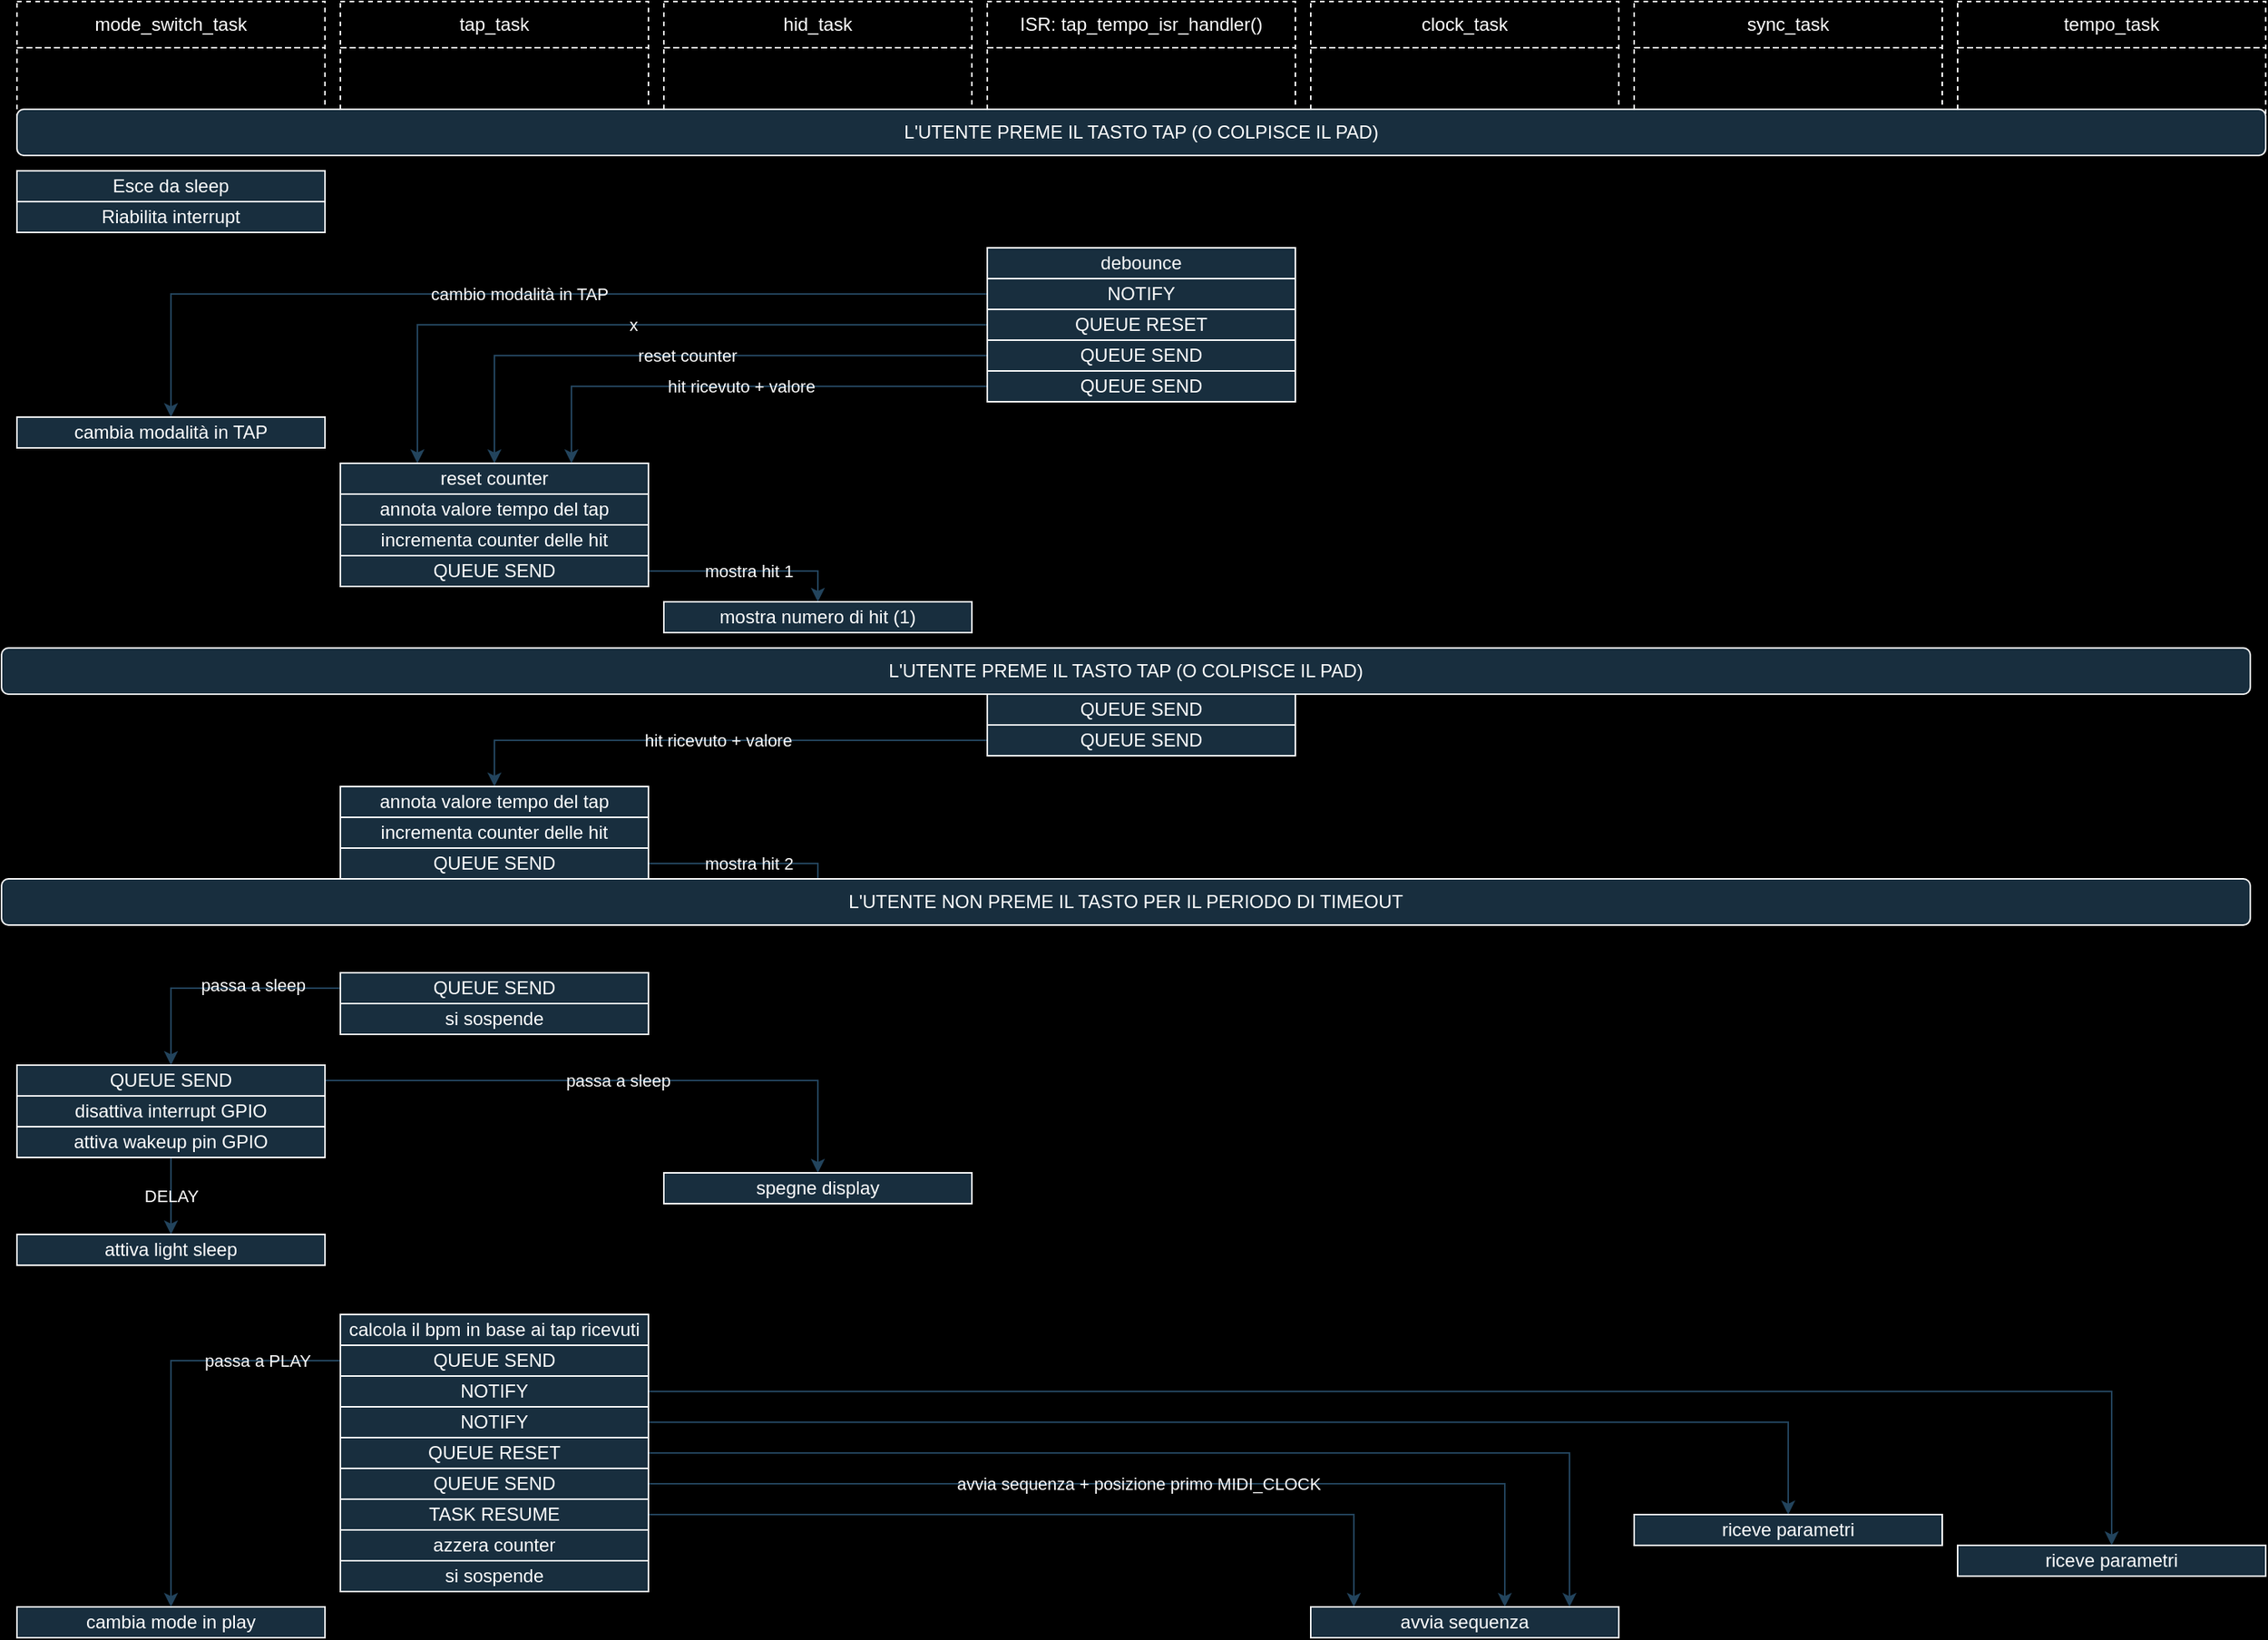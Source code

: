 <mxfile version="21.7.2" type="github">
  <diagram name="Page-1" id="I2XVdzow9aJ7vw_P53Os">
    <mxGraphModel dx="1948" dy="1765" grid="0" gridSize="10" guides="1" tooltips="1" connect="1" arrows="1" fold="1" page="1" pageScale="1" pageWidth="850" pageHeight="1100" background="#000000" math="0" shadow="0">
      <root>
        <mxCell id="0" />
        <mxCell id="1" parent="0" />
        <mxCell id="hhslKCSuNVBVUWtsOX8--3" value="&lt;div&gt;Riabilita interrupt&lt;br&gt;&lt;/div&gt;" style="rounded=0;whiteSpace=wrap;html=1;labelBackgroundColor=none;fillColor=#182E3E;strokeColor=#FFFFFF;fontColor=#FFFFFF;" parent="1" vertex="1">
          <mxGeometry x="-60" y="-100" width="200" height="20" as="geometry" />
        </mxCell>
        <mxCell id="hhslKCSuNVBVUWtsOX8--8" value="cambio modalità in TAP" style="edgeStyle=orthogonalEdgeStyle;rounded=0;orthogonalLoop=1;jettySize=auto;html=1;exitX=0;exitY=0.5;exitDx=0;exitDy=0;entryX=0.5;entryY=0;entryDx=0;entryDy=0;labelBackgroundColor=none;fontColor=#FFFFFF;strokeColor=#23445D;" parent="1" source="PhCDfMqtUbygox0qQyVL-4" target="hhslKCSuNVBVUWtsOX8--7" edge="1">
          <mxGeometry x="-0.001" relative="1" as="geometry">
            <mxPoint as="offset" />
            <mxPoint x="760" y="52.5" as="sourcePoint" />
          </mxGeometry>
        </mxCell>
        <mxCell id="hhslKCSuNVBVUWtsOX8--12" value="x" style="edgeStyle=orthogonalEdgeStyle;rounded=0;orthogonalLoop=1;jettySize=auto;html=1;exitX=0;exitY=0.5;exitDx=0;exitDy=0;entryX=0.25;entryY=0;entryDx=0;entryDy=0;labelBackgroundColor=none;fontColor=#FFFFFF;strokeColor=#23445D;" parent="1" source="PhCDfMqtUbygox0qQyVL-3" target="hhslKCSuNVBVUWtsOX8--5" edge="1">
          <mxGeometry relative="1" as="geometry">
            <mxPoint x="760" y="65" as="sourcePoint" />
          </mxGeometry>
        </mxCell>
        <mxCell id="hhslKCSuNVBVUWtsOX8--13" value="reset counter" style="edgeStyle=orthogonalEdgeStyle;rounded=0;orthogonalLoop=1;jettySize=auto;html=1;exitX=0;exitY=0.5;exitDx=0;exitDy=0;entryX=0.5;entryY=0;entryDx=0;entryDy=0;labelBackgroundColor=none;fontColor=#FFFFFF;strokeColor=#23445D;" parent="1" source="PhCDfMqtUbygox0qQyVL-5" target="hhslKCSuNVBVUWtsOX8--5" edge="1">
          <mxGeometry relative="1" as="geometry">
            <mxPoint x="760" y="77.5" as="sourcePoint" />
          </mxGeometry>
        </mxCell>
        <mxCell id="hhslKCSuNVBVUWtsOX8--17" value="mostra hit 1" style="edgeStyle=orthogonalEdgeStyle;rounded=0;orthogonalLoop=1;jettySize=auto;html=1;exitX=1;exitY=0.5;exitDx=0;exitDy=0;entryX=0.5;entryY=0;entryDx=0;entryDy=0;labelBackgroundColor=none;fontColor=#FFFFFF;strokeColor=#23445D;" parent="1" source="PhCDfMqtUbygox0qQyVL-10" target="hhslKCSuNVBVUWtsOX8--6" edge="1">
          <mxGeometry relative="1" as="geometry" />
        </mxCell>
        <mxCell id="hhslKCSuNVBVUWtsOX8--5" value="reset counter" style="rounded=0;whiteSpace=wrap;html=1;labelBackgroundColor=none;fillColor=#182E3E;strokeColor=#FFFFFF;fontColor=#FFFFFF;" parent="1" vertex="1">
          <mxGeometry x="150" y="70" width="200" height="20" as="geometry" />
        </mxCell>
        <mxCell id="hhslKCSuNVBVUWtsOX8--6" value="mostra numero di hit (1)" style="rounded=0;whiteSpace=wrap;html=1;labelBackgroundColor=none;fillColor=#182E3E;strokeColor=#FFFFFF;fontColor=#FFFFFF;" parent="1" vertex="1">
          <mxGeometry x="360" y="160" width="200" height="20" as="geometry" />
        </mxCell>
        <mxCell id="hhslKCSuNVBVUWtsOX8--7" value="cambia modalità in TAP" style="rounded=0;whiteSpace=wrap;html=1;labelBackgroundColor=none;fillColor=#182E3E;strokeColor=#FFFFFF;fontColor=#FFFFFF;" parent="1" vertex="1">
          <mxGeometry x="-60" y="40" width="200" height="20" as="geometry" />
        </mxCell>
        <mxCell id="hhslKCSuNVBVUWtsOX8--21" value="debounce" style="rounded=0;whiteSpace=wrap;html=1;labelBackgroundColor=none;fillColor=#182E3E;strokeColor=#FFFFFF;fontColor=#FFFFFF;" parent="1" vertex="1">
          <mxGeometry x="570" y="200" width="200" height="20" as="geometry" />
        </mxCell>
        <mxCell id="hhslKCSuNVBVUWtsOX8--22" value="mostra hit 2" style="edgeStyle=orthogonalEdgeStyle;rounded=0;orthogonalLoop=1;jettySize=auto;html=1;exitX=1;exitY=0.5;exitDx=0;exitDy=0;entryX=0.5;entryY=0;entryDx=0;entryDy=0;labelBackgroundColor=none;fontColor=#FFFFFF;strokeColor=#23445D;" parent="1" source="PhCDfMqtUbygox0qQyVL-16" target="hhslKCSuNVBVUWtsOX8--24" edge="1">
          <mxGeometry relative="1" as="geometry" />
        </mxCell>
        <mxCell id="hhslKCSuNVBVUWtsOX8--24" value="mostra numero di hit (2)" style="rounded=0;whiteSpace=wrap;html=1;labelBackgroundColor=none;fillColor=#182E3E;strokeColor=#FFFFFF;fontColor=#FFFFFF;" parent="1" vertex="1">
          <mxGeometry x="360" y="350" width="200" height="20" as="geometry" />
        </mxCell>
        <mxCell id="hhslKCSuNVBVUWtsOX8--28" style="edgeStyle=orthogonalEdgeStyle;rounded=0;orthogonalLoop=1;jettySize=auto;html=1;exitX=0;exitY=0.5;exitDx=0;exitDy=0;entryX=0.5;entryY=0;entryDx=0;entryDy=0;labelBackgroundColor=none;fontColor=#FFFFFF;strokeColor=#23445D;" parent="1" target="hhslKCSuNVBVUWtsOX8--27" edge="1" source="PhCDfMqtUbygox0qQyVL-20">
          <mxGeometry relative="1" as="geometry">
            <mxPoint x="140" y="411" as="sourcePoint" />
          </mxGeometry>
        </mxCell>
        <mxCell id="KNY3QH7jCXh7m2xdBfdu-1" value="passa a sleep" style="edgeLabel;html=1;align=center;verticalAlign=middle;resizable=0;points=[];labelBackgroundColor=none;fontColor=#FFFFFF;" parent="hhslKCSuNVBVUWtsOX8--28" vertex="1" connectable="0">
          <mxGeometry x="-0.28" y="-2" relative="1" as="geometry">
            <mxPoint as="offset" />
          </mxGeometry>
        </mxCell>
        <mxCell id="hhslKCSuNVBVUWtsOX8--26" value="si sospende" style="rounded=0;whiteSpace=wrap;html=1;labelBackgroundColor=none;fillColor=#182E3E;strokeColor=#FFFFFF;fontColor=#FFFFFF;" parent="1" vertex="1">
          <mxGeometry x="150" y="421" width="200" height="20" as="geometry" />
        </mxCell>
        <mxCell id="hhslKCSuNVBVUWtsOX8--32" value="passa a sleep" style="edgeStyle=orthogonalEdgeStyle;rounded=0;orthogonalLoop=1;jettySize=auto;html=1;exitX=1;exitY=0.5;exitDx=0;exitDy=0;entryX=0.5;entryY=0;entryDx=0;entryDy=0;labelBackgroundColor=none;fontColor=#FFFFFF;strokeColor=#23445D;" parent="1" source="hhslKCSuNVBVUWtsOX8--27" target="hhslKCSuNVBVUWtsOX8--29" edge="1">
          <mxGeometry relative="1" as="geometry" />
        </mxCell>
        <mxCell id="hhslKCSuNVBVUWtsOX8--27" value="QUEUE SEND" style="rounded=0;whiteSpace=wrap;html=1;labelBackgroundColor=none;fillColor=#182E3E;strokeColor=#FFFFFF;fontColor=#FFFFFF;" parent="1" vertex="1">
          <mxGeometry x="-60" y="461" width="200" height="20" as="geometry" />
        </mxCell>
        <mxCell id="hhslKCSuNVBVUWtsOX8--29" value="spegne display" style="rounded=0;whiteSpace=wrap;html=1;labelBackgroundColor=none;fillColor=#182E3E;strokeColor=#FFFFFF;fontColor=#FFFFFF;" parent="1" vertex="1">
          <mxGeometry x="360" y="531" width="200" height="20" as="geometry" />
        </mxCell>
        <mxCell id="KNY3QH7jCXh7m2xdBfdu-22" style="edgeStyle=orthogonalEdgeStyle;rounded=0;orthogonalLoop=1;jettySize=auto;html=1;exitX=1;exitY=0.5;exitDx=0;exitDy=0;entryX=0.14;entryY=0;entryDx=0;entryDy=0;entryPerimeter=0;labelBackgroundColor=none;fontColor=#FFFFFF;strokeColor=#23445D;" parent="1" source="hhslKCSuNVBVUWtsOX8--35" target="hhslKCSuNVBVUWtsOX8--40" edge="1">
          <mxGeometry relative="1" as="geometry" />
        </mxCell>
        <mxCell id="hhslKCSuNVBVUWtsOX8--35" value="TASK RESUME" style="rounded=0;whiteSpace=wrap;html=1;labelBackgroundColor=none;fillColor=#182E3E;strokeColor=#FFFFFF;fontColor=#FFFFFF;" parent="1" vertex="1">
          <mxGeometry x="150" y="743" width="200" height="20" as="geometry" />
        </mxCell>
        <mxCell id="hhslKCSuNVBVUWtsOX8--38" value="cambia mode in play" style="rounded=0;whiteSpace=wrap;html=1;labelBackgroundColor=none;fillColor=#182E3E;strokeColor=#FFFFFF;fontColor=#FFFFFF;" parent="1" vertex="1">
          <mxGeometry x="-60" y="813" width="200" height="20" as="geometry" />
        </mxCell>
        <mxCell id="hhslKCSuNVBVUWtsOX8--40" value="avvia sequenza" style="rounded=0;whiteSpace=wrap;html=1;points=[[0,0,0,0,0],[0,0.25,0,0,0],[0,0.5,0,0,0],[0,0.75,0,0,0],[0,1,0,0,0],[0.14,0,0,0,0],[0.25,1,0,0,0],[0.38,0,0,0,0],[0.5,1,0,0,0],[0.63,0,0,0,0],[0.75,1,0,0,0],[0.84,0,0,0,0],[1,0,0,0,0],[1,0.25,0,0,0],[1,0.5,0,0,0],[1,0.75,0,0,0],[1,1,0,0,0]];labelBackgroundColor=none;fillColor=#182E3E;strokeColor=#FFFFFF;fontColor=#FFFFFF;" parent="1" vertex="1">
          <mxGeometry x="780" y="813" width="200" height="20" as="geometry" />
        </mxCell>
        <mxCell id="hhslKCSuNVBVUWtsOX8--44" value="riceve parametri" style="rounded=0;whiteSpace=wrap;html=1;labelBackgroundColor=none;fillColor=#182E3E;strokeColor=#FFFFFF;fontColor=#FFFFFF;" parent="1" vertex="1">
          <mxGeometry x="990" y="753" width="200" height="20" as="geometry" />
        </mxCell>
        <mxCell id="hhslKCSuNVBVUWtsOX8--45" value="riceve parametri" style="rounded=0;whiteSpace=wrap;html=1;labelBackgroundColor=none;fillColor=#182E3E;strokeColor=#FFFFFF;fontColor=#FFFFFF;" parent="1" vertex="1">
          <mxGeometry x="1200" y="773" width="200" height="20" as="geometry" />
        </mxCell>
        <mxCell id="PhCDfMqtUbygox0qQyVL-2" value="debounce" style="rounded=0;whiteSpace=wrap;html=1;labelBackgroundColor=none;fillColor=#182E3E;strokeColor=#FFFFFF;fontColor=#FFFFFF;" parent="1" vertex="1">
          <mxGeometry x="570" y="-70" width="200" height="20" as="geometry" />
        </mxCell>
        <mxCell id="PhCDfMqtUbygox0qQyVL-3" value="QUEUE RESET" style="rounded=0;whiteSpace=wrap;html=1;labelBackgroundColor=none;fillColor=#182E3E;strokeColor=#FFFFFF;fontColor=#FFFFFF;" parent="1" vertex="1">
          <mxGeometry x="570" y="-30" width="200" height="20" as="geometry" />
        </mxCell>
        <mxCell id="PhCDfMqtUbygox0qQyVL-4" value="NOTIFY" style="rounded=0;whiteSpace=wrap;html=1;labelBackgroundColor=none;fillColor=#182E3E;strokeColor=#FFFFFF;fontColor=#FFFFFF;" parent="1" vertex="1">
          <mxGeometry x="570" y="-50" width="200" height="20" as="geometry" />
        </mxCell>
        <mxCell id="PhCDfMqtUbygox0qQyVL-5" value="QUEUE SEND" style="rounded=0;whiteSpace=wrap;html=1;labelBackgroundColor=none;fillColor=#182E3E;strokeColor=#FFFFFF;fontColor=#FFFFFF;" parent="1" vertex="1">
          <mxGeometry x="570" y="-10" width="200" height="20" as="geometry" />
        </mxCell>
        <mxCell id="PhCDfMqtUbygox0qQyVL-7" value="hit ricevuto + valore" style="edgeStyle=orthogonalEdgeStyle;rounded=0;orthogonalLoop=1;jettySize=auto;html=1;exitX=0;exitY=0.5;exitDx=0;exitDy=0;entryX=0.75;entryY=0;entryDx=0;entryDy=0;labelBackgroundColor=none;fontColor=#FFFFFF;strokeColor=#23445D;" parent="1" source="PhCDfMqtUbygox0qQyVL-6" target="hhslKCSuNVBVUWtsOX8--5" edge="1">
          <mxGeometry relative="1" as="geometry" />
        </mxCell>
        <mxCell id="PhCDfMqtUbygox0qQyVL-6" value="QUEUE SEND" style="rounded=0;whiteSpace=wrap;html=1;labelBackgroundColor=none;fillColor=#182E3E;strokeColor=#FFFFFF;fontColor=#FFFFFF;" parent="1" vertex="1">
          <mxGeometry x="570" y="10" width="200" height="20" as="geometry" />
        </mxCell>
        <mxCell id="PhCDfMqtUbygox0qQyVL-8" value="annota valore tempo del tap" style="rounded=0;whiteSpace=wrap;html=1;labelBackgroundColor=none;fillColor=#182E3E;strokeColor=#FFFFFF;fontColor=#FFFFFF;" parent="1" vertex="1">
          <mxGeometry x="150" y="90" width="200" height="20" as="geometry" />
        </mxCell>
        <mxCell id="PhCDfMqtUbygox0qQyVL-9" value="incrementa counter delle hit" style="rounded=0;whiteSpace=wrap;html=1;labelBackgroundColor=none;fillColor=#182E3E;strokeColor=#FFFFFF;fontColor=#FFFFFF;" parent="1" vertex="1">
          <mxGeometry x="150" y="110" width="200" height="20" as="geometry" />
        </mxCell>
        <mxCell id="PhCDfMqtUbygox0qQyVL-10" value="QUEUE SEND" style="rounded=0;whiteSpace=wrap;html=1;labelBackgroundColor=none;fillColor=#182E3E;strokeColor=#FFFFFF;fontColor=#FFFFFF;" parent="1" vertex="1">
          <mxGeometry x="150" y="130" width="200" height="20" as="geometry" />
        </mxCell>
        <mxCell id="PhCDfMqtUbygox0qQyVL-12" value="QUEUE SEND" style="rounded=0;whiteSpace=wrap;html=1;labelBackgroundColor=none;fillColor=#182E3E;strokeColor=#FFFFFF;fontColor=#FFFFFF;" parent="1" vertex="1">
          <mxGeometry x="570" y="220" width="200" height="20" as="geometry" />
        </mxCell>
        <mxCell id="PhCDfMqtUbygox0qQyVL-30" value="hit ricevuto + valore" style="edgeStyle=orthogonalEdgeStyle;rounded=0;orthogonalLoop=1;jettySize=auto;html=1;exitX=0;exitY=0.5;exitDx=0;exitDy=0;entryX=0.5;entryY=0;entryDx=0;entryDy=0;labelBackgroundColor=none;fontColor=#FFFFFF;strokeColor=#23445D;" parent="1" source="PhCDfMqtUbygox0qQyVL-13" target="PhCDfMqtUbygox0qQyVL-14" edge="1">
          <mxGeometry relative="1" as="geometry" />
        </mxCell>
        <mxCell id="PhCDfMqtUbygox0qQyVL-13" value="QUEUE SEND" style="rounded=0;whiteSpace=wrap;html=1;labelBackgroundColor=none;fillColor=#182E3E;strokeColor=#FFFFFF;fontColor=#FFFFFF;" parent="1" vertex="1">
          <mxGeometry x="570" y="240" width="200" height="20" as="geometry" />
        </mxCell>
        <mxCell id="PhCDfMqtUbygox0qQyVL-14" value="annota valore tempo del tap" style="rounded=0;whiteSpace=wrap;html=1;labelBackgroundColor=none;fillColor=#182E3E;strokeColor=#FFFFFF;fontColor=#FFFFFF;" parent="1" vertex="1">
          <mxGeometry x="150" y="280" width="200" height="20" as="geometry" />
        </mxCell>
        <mxCell id="PhCDfMqtUbygox0qQyVL-15" value="incrementa counter delle hit" style="rounded=0;whiteSpace=wrap;html=1;labelBackgroundColor=none;fillColor=#182E3E;strokeColor=#FFFFFF;fontColor=#FFFFFF;" parent="1" vertex="1">
          <mxGeometry x="150" y="300" width="200" height="20" as="geometry" />
        </mxCell>
        <mxCell id="PhCDfMqtUbygox0qQyVL-16" value="QUEUE SEND" style="rounded=0;whiteSpace=wrap;html=1;labelBackgroundColor=none;fillColor=#182E3E;strokeColor=#FFFFFF;fontColor=#FFFFFF;" parent="1" vertex="1">
          <mxGeometry x="150" y="320" width="200" height="20" as="geometry" />
        </mxCell>
        <mxCell id="PhCDfMqtUbygox0qQyVL-17" value="&lt;div&gt;Esce da sleep&lt;/div&gt;" style="rounded=0;whiteSpace=wrap;html=1;labelBackgroundColor=none;fillColor=#182E3E;strokeColor=#FFFFFF;fontColor=#FFFFFF;" parent="1" vertex="1">
          <mxGeometry x="-60" y="-120" width="200" height="20" as="geometry" />
        </mxCell>
        <mxCell id="PhCDfMqtUbygox0qQyVL-20" value="QUEUE SEND" style="rounded=0;whiteSpace=wrap;html=1;labelBackgroundColor=none;fillColor=#182E3E;strokeColor=#FFFFFF;fontColor=#FFFFFF;" parent="1" vertex="1">
          <mxGeometry x="150" y="401" width="200" height="20" as="geometry" />
        </mxCell>
        <mxCell id="PhCDfMqtUbygox0qQyVL-22" value="disattiva interrupt GPIO" style="rounded=0;whiteSpace=wrap;html=1;labelBackgroundColor=none;fillColor=#182E3E;strokeColor=#FFFFFF;fontColor=#FFFFFF;" parent="1" vertex="1">
          <mxGeometry x="-60" y="481" width="200" height="20" as="geometry" />
        </mxCell>
        <mxCell id="KNY3QH7jCXh7m2xdBfdu-5" value="DELAY" style="edgeStyle=orthogonalEdgeStyle;rounded=0;orthogonalLoop=1;jettySize=auto;html=1;exitX=0.5;exitY=1;exitDx=0;exitDy=0;labelBackgroundColor=none;fontColor=#FFFFFF;strokeColor=#23445D;" parent="1" source="KNY3QH7jCXh7m2xdBfdu-2" target="KNY3QH7jCXh7m2xdBfdu-3" edge="1">
          <mxGeometry relative="1" as="geometry" />
        </mxCell>
        <mxCell id="KNY3QH7jCXh7m2xdBfdu-2" value="attiva wakeup pin GPIO" style="rounded=0;whiteSpace=wrap;html=1;labelBackgroundColor=none;fillColor=#182E3E;strokeColor=#FFFFFF;fontColor=#FFFFFF;" parent="1" vertex="1">
          <mxGeometry x="-60" y="501" width="200" height="20" as="geometry" />
        </mxCell>
        <mxCell id="KNY3QH7jCXh7m2xdBfdu-3" value="attiva light sleep" style="rounded=0;whiteSpace=wrap;html=1;labelBackgroundColor=none;fillColor=#182E3E;strokeColor=#FFFFFF;fontColor=#FFFFFF;" parent="1" vertex="1">
          <mxGeometry x="-60" y="571" width="200" height="20" as="geometry" />
        </mxCell>
        <mxCell id="KNY3QH7jCXh7m2xdBfdu-6" value="calcola il bpm in base ai tap ricevuti" style="rounded=0;whiteSpace=wrap;html=1;labelBackgroundColor=none;fillColor=#182E3E;strokeColor=#FFFFFF;fontColor=#FFFFFF;" parent="1" vertex="1">
          <mxGeometry x="150" y="623" width="200" height="20" as="geometry" />
        </mxCell>
        <mxCell id="KNY3QH7jCXh7m2xdBfdu-8" value="passa a PLAY" style="edgeStyle=orthogonalEdgeStyle;rounded=0;orthogonalLoop=1;jettySize=auto;html=1;exitX=0;exitY=0.5;exitDx=0;exitDy=0;labelBackgroundColor=none;fontColor=#FFFFFF;strokeColor=#23445D;" parent="1" target="hhslKCSuNVBVUWtsOX8--38" edge="1" source="KNY3QH7jCXh7m2xdBfdu-7">
          <mxGeometry x="-0.6" relative="1" as="geometry">
            <mxPoint x="140" y="653" as="sourcePoint" />
            <mxPoint as="offset" />
          </mxGeometry>
        </mxCell>
        <mxCell id="KNY3QH7jCXh7m2xdBfdu-7" value="QUEUE SEND" style="rounded=0;whiteSpace=wrap;html=1;labelBackgroundColor=none;fillColor=#182E3E;strokeColor=#FFFFFF;fontColor=#FFFFFF;" parent="1" vertex="1">
          <mxGeometry x="150" y="643" width="200" height="20" as="geometry" />
        </mxCell>
        <mxCell id="KNY3QH7jCXh7m2xdBfdu-25" style="edgeStyle=orthogonalEdgeStyle;rounded=0;orthogonalLoop=1;jettySize=auto;html=1;exitX=1;exitY=0.5;exitDx=0;exitDy=0;entryX=0.5;entryY=0;entryDx=0;entryDy=0;labelBackgroundColor=none;fontColor=#FFFFFF;strokeColor=#23445D;" parent="1" source="KNY3QH7jCXh7m2xdBfdu-10" target="hhslKCSuNVBVUWtsOX8--45" edge="1">
          <mxGeometry relative="1" as="geometry" />
        </mxCell>
        <mxCell id="KNY3QH7jCXh7m2xdBfdu-10" value="NOTIFY" style="rounded=0;whiteSpace=wrap;html=1;labelBackgroundColor=none;fillColor=#182E3E;strokeColor=#FFFFFF;fontColor=#FFFFFF;" parent="1" vertex="1">
          <mxGeometry x="150" y="663" width="200" height="20" as="geometry" />
        </mxCell>
        <mxCell id="KNY3QH7jCXh7m2xdBfdu-24" style="edgeStyle=orthogonalEdgeStyle;rounded=0;orthogonalLoop=1;jettySize=auto;html=1;exitX=1;exitY=0.5;exitDx=0;exitDy=0;entryX=0.5;entryY=0;entryDx=0;entryDy=0;labelBackgroundColor=none;fontColor=#FFFFFF;strokeColor=#23445D;" parent="1" source="KNY3QH7jCXh7m2xdBfdu-11" target="hhslKCSuNVBVUWtsOX8--44" edge="1">
          <mxGeometry relative="1" as="geometry" />
        </mxCell>
        <mxCell id="KNY3QH7jCXh7m2xdBfdu-11" value="NOTIFY" style="rounded=0;whiteSpace=wrap;html=1;labelBackgroundColor=none;fillColor=#182E3E;strokeColor=#FFFFFF;fontColor=#FFFFFF;" parent="1" vertex="1">
          <mxGeometry x="150" y="683" width="200" height="20" as="geometry" />
        </mxCell>
        <mxCell id="KNY3QH7jCXh7m2xdBfdu-16" style="edgeStyle=orthogonalEdgeStyle;rounded=0;orthogonalLoop=1;jettySize=auto;html=1;exitX=1;exitY=0.5;exitDx=0;exitDy=0;entryX=0.84;entryY=0;entryDx=0;entryDy=0;entryPerimeter=0;labelBackgroundColor=none;fontColor=#FFFFFF;strokeColor=#23445D;" parent="1" source="KNY3QH7jCXh7m2xdBfdu-12" target="hhslKCSuNVBVUWtsOX8--40" edge="1">
          <mxGeometry relative="1" as="geometry" />
        </mxCell>
        <mxCell id="KNY3QH7jCXh7m2xdBfdu-12" value="QUEUE RESET" style="rounded=0;whiteSpace=wrap;html=1;labelBackgroundColor=none;fillColor=#182E3E;strokeColor=#FFFFFF;fontColor=#FFFFFF;" parent="1" vertex="1">
          <mxGeometry x="150" y="703" width="200" height="20" as="geometry" />
        </mxCell>
        <mxCell id="KNY3QH7jCXh7m2xdBfdu-17" value="avvia sequenza + posizione primo MIDI_CLOCK" style="edgeStyle=orthogonalEdgeStyle;rounded=0;orthogonalLoop=1;jettySize=auto;html=1;exitX=1;exitY=0.5;exitDx=0;exitDy=0;entryX=0.63;entryY=0;entryDx=0;entryDy=0;entryPerimeter=0;labelBackgroundColor=none;fontColor=#FFFFFF;strokeColor=#23445D;" parent="1" source="KNY3QH7jCXh7m2xdBfdu-13" target="hhslKCSuNVBVUWtsOX8--40" edge="1">
          <mxGeometry relative="1" as="geometry" />
        </mxCell>
        <mxCell id="KNY3QH7jCXh7m2xdBfdu-13" value="QUEUE SEND" style="rounded=0;whiteSpace=wrap;html=1;labelBackgroundColor=none;fillColor=#182E3E;strokeColor=#FFFFFF;fontColor=#FFFFFF;" parent="1" vertex="1">
          <mxGeometry x="150" y="723" width="200" height="20" as="geometry" />
        </mxCell>
        <mxCell id="KNY3QH7jCXh7m2xdBfdu-20" value="si sospende" style="rounded=0;whiteSpace=wrap;html=1;labelBackgroundColor=none;fillColor=#182E3E;strokeColor=#FFFFFF;fontColor=#FFFFFF;" parent="1" vertex="1">
          <mxGeometry x="150" y="783" width="200" height="20" as="geometry" />
        </mxCell>
        <mxCell id="KNY3QH7jCXh7m2xdBfdu-23" value="azzera counter" style="rounded=0;whiteSpace=wrap;html=1;labelBackgroundColor=none;fillColor=#182E3E;strokeColor=#FFFFFF;fontColor=#FFFFFF;" parent="1" vertex="1">
          <mxGeometry x="150" y="763" width="200" height="20" as="geometry" />
        </mxCell>
        <mxCell id="KNY3QH7jCXh7m2xdBfdu-34" value="mode_switch_task" style="rounded=0;whiteSpace=wrap;html=1;labelBackgroundColor=none;fillColor=none;strokeColor=#FFFFFF;fontColor=#FFFFFF;dashed=1;" parent="1" vertex="1">
          <mxGeometry x="-60" y="-230" width="200" height="30" as="geometry" />
        </mxCell>
        <mxCell id="KNY3QH7jCXh7m2xdBfdu-37" value="tap_task" style="rounded=0;whiteSpace=wrap;html=1;labelBackgroundColor=none;fillColor=none;strokeColor=#FFFFFF;fontColor=#FFFFFF;dashed=1;" parent="1" vertex="1">
          <mxGeometry x="150" y="-230" width="200" height="30" as="geometry" />
        </mxCell>
        <mxCell id="KNY3QH7jCXh7m2xdBfdu-38" value="" style="rounded=0;whiteSpace=wrap;html=1;labelBackgroundColor=none;fillColor=none;strokeColor=#FFFFFF;fontColor=#FFFFFF;dashed=1;" parent="1" vertex="1">
          <mxGeometry x="360" y="-200" width="200" height="60" as="geometry" />
        </mxCell>
        <mxCell id="KNY3QH7jCXh7m2xdBfdu-39" value="hid_task" style="rounded=0;whiteSpace=wrap;html=1;labelBackgroundColor=none;fillColor=none;strokeColor=#FFFFFF;fontColor=#FFFFFF;dashed=1;" parent="1" vertex="1">
          <mxGeometry x="360" y="-230" width="200" height="30" as="geometry" />
        </mxCell>
        <mxCell id="KNY3QH7jCXh7m2xdBfdu-40" value="ISR: tap_tempo_isr_handler()" style="rounded=0;whiteSpace=wrap;html=1;labelBackgroundColor=none;fillColor=none;strokeColor=#FFFFFF;fontColor=#FFFFFF;dashed=1;" parent="1" vertex="1">
          <mxGeometry x="570" y="-230" width="200" height="30" as="geometry" />
        </mxCell>
        <mxCell id="KNY3QH7jCXh7m2xdBfdu-41" value="" style="rounded=0;whiteSpace=wrap;html=1;labelBackgroundColor=none;fillColor=none;strokeColor=#FFFFFF;fontColor=#FFFFFF;dashed=1;" parent="1" vertex="1">
          <mxGeometry x="150" y="-200" width="200" height="60" as="geometry" />
        </mxCell>
        <mxCell id="KNY3QH7jCXh7m2xdBfdu-43" value="" style="rounded=0;whiteSpace=wrap;html=1;labelBackgroundColor=none;fillColor=none;strokeColor=#FFFFFF;fontColor=#FFFFFF;dashed=1;" parent="1" vertex="1">
          <mxGeometry x="570" y="-200" width="200" height="60" as="geometry" />
        </mxCell>
        <mxCell id="KNY3QH7jCXh7m2xdBfdu-44" value="clock_task" style="rounded=0;whiteSpace=wrap;html=1;labelBackgroundColor=none;fillColor=none;strokeColor=#FFFFFF;fontColor=#FFFFFF;dashed=1;" parent="1" vertex="1">
          <mxGeometry x="780" y="-230" width="200" height="30" as="geometry" />
        </mxCell>
        <mxCell id="KNY3QH7jCXh7m2xdBfdu-45" value="" style="rounded=0;whiteSpace=wrap;html=1;labelBackgroundColor=none;fillColor=none;strokeColor=#FFFFFF;fontColor=#FFFFFF;dashed=1;" parent="1" vertex="1">
          <mxGeometry x="780" y="-200" width="200" height="60" as="geometry" />
        </mxCell>
        <mxCell id="KNY3QH7jCXh7m2xdBfdu-46" value="" style="rounded=0;whiteSpace=wrap;html=1;labelBackgroundColor=none;fillColor=none;strokeColor=#FFFFFF;fontColor=#FFFFFF;dashed=1;" parent="1" vertex="1">
          <mxGeometry x="990" y="-200" width="200" height="60" as="geometry" />
        </mxCell>
        <mxCell id="KNY3QH7jCXh7m2xdBfdu-48" value="" style="rounded=0;whiteSpace=wrap;html=1;labelBackgroundColor=none;fillColor=none;strokeColor=#FFFFFF;fontColor=#FFFFFF;dashed=1;" parent="1" vertex="1">
          <mxGeometry x="1200" y="-200" width="200" height="60" as="geometry" />
        </mxCell>
        <mxCell id="KNY3QH7jCXh7m2xdBfdu-49" value="tempo_task" style="rounded=0;whiteSpace=wrap;html=1;labelBackgroundColor=none;fillColor=none;strokeColor=#FFFFFF;fontColor=#FFFFFF;dashed=1;" parent="1" vertex="1">
          <mxGeometry x="1200" y="-230" width="200" height="30" as="geometry" />
        </mxCell>
        <mxCell id="KNY3QH7jCXh7m2xdBfdu-50" value="sync_task" style="rounded=0;whiteSpace=wrap;html=1;labelBackgroundColor=none;fillColor=none;strokeColor=#FFFFFF;fontColor=#FFFFFF;dashed=1;" parent="1" vertex="1">
          <mxGeometry x="990" y="-230" width="200" height="30" as="geometry" />
        </mxCell>
        <mxCell id="KNY3QH7jCXh7m2xdBfdu-53" value="" style="rounded=0;whiteSpace=wrap;html=1;labelBackgroundColor=none;fillColor=none;strokeColor=#FFFFFF;fontColor=#FFFFFF;dashed=1;" parent="1" vertex="1">
          <mxGeometry x="-60" y="-200" width="200" height="60" as="geometry" />
        </mxCell>
        <mxCell id="3c09y6IFcqSazc1PMEqd-8" value="L&#39;UTENTE PREME IL TASTO TAP (O COLPISCE IL PAD)" style="rounded=1;whiteSpace=wrap;html=1;strokeColor=#FFFFFF;fontColor=#FFFFFF;fillColor=#182E3E;" vertex="1" parent="1">
          <mxGeometry x="-60" y="-160" width="1460" height="30" as="geometry" />
        </mxCell>
        <mxCell id="3c09y6IFcqSazc1PMEqd-9" value="L&#39;UTENTE PREME IL TASTO TAP (O COLPISCE IL PAD)" style="rounded=1;whiteSpace=wrap;html=1;strokeColor=#FFFFFF;fontColor=#FFFFFF;fillColor=#182E3E;" vertex="1" parent="1">
          <mxGeometry x="-70" y="190" width="1460" height="30" as="geometry" />
        </mxCell>
        <mxCell id="3c09y6IFcqSazc1PMEqd-10" value="L&#39;UTENTE NON PREME IL TASTO PER IL PERIODO DI TIMEOUT" style="rounded=1;whiteSpace=wrap;html=1;strokeColor=#FFFFFF;fontColor=#FFFFFF;fillColor=#182E3E;" vertex="1" parent="1">
          <mxGeometry x="-70" y="340" width="1460" height="30" as="geometry" />
        </mxCell>
      </root>
    </mxGraphModel>
  </diagram>
</mxfile>
